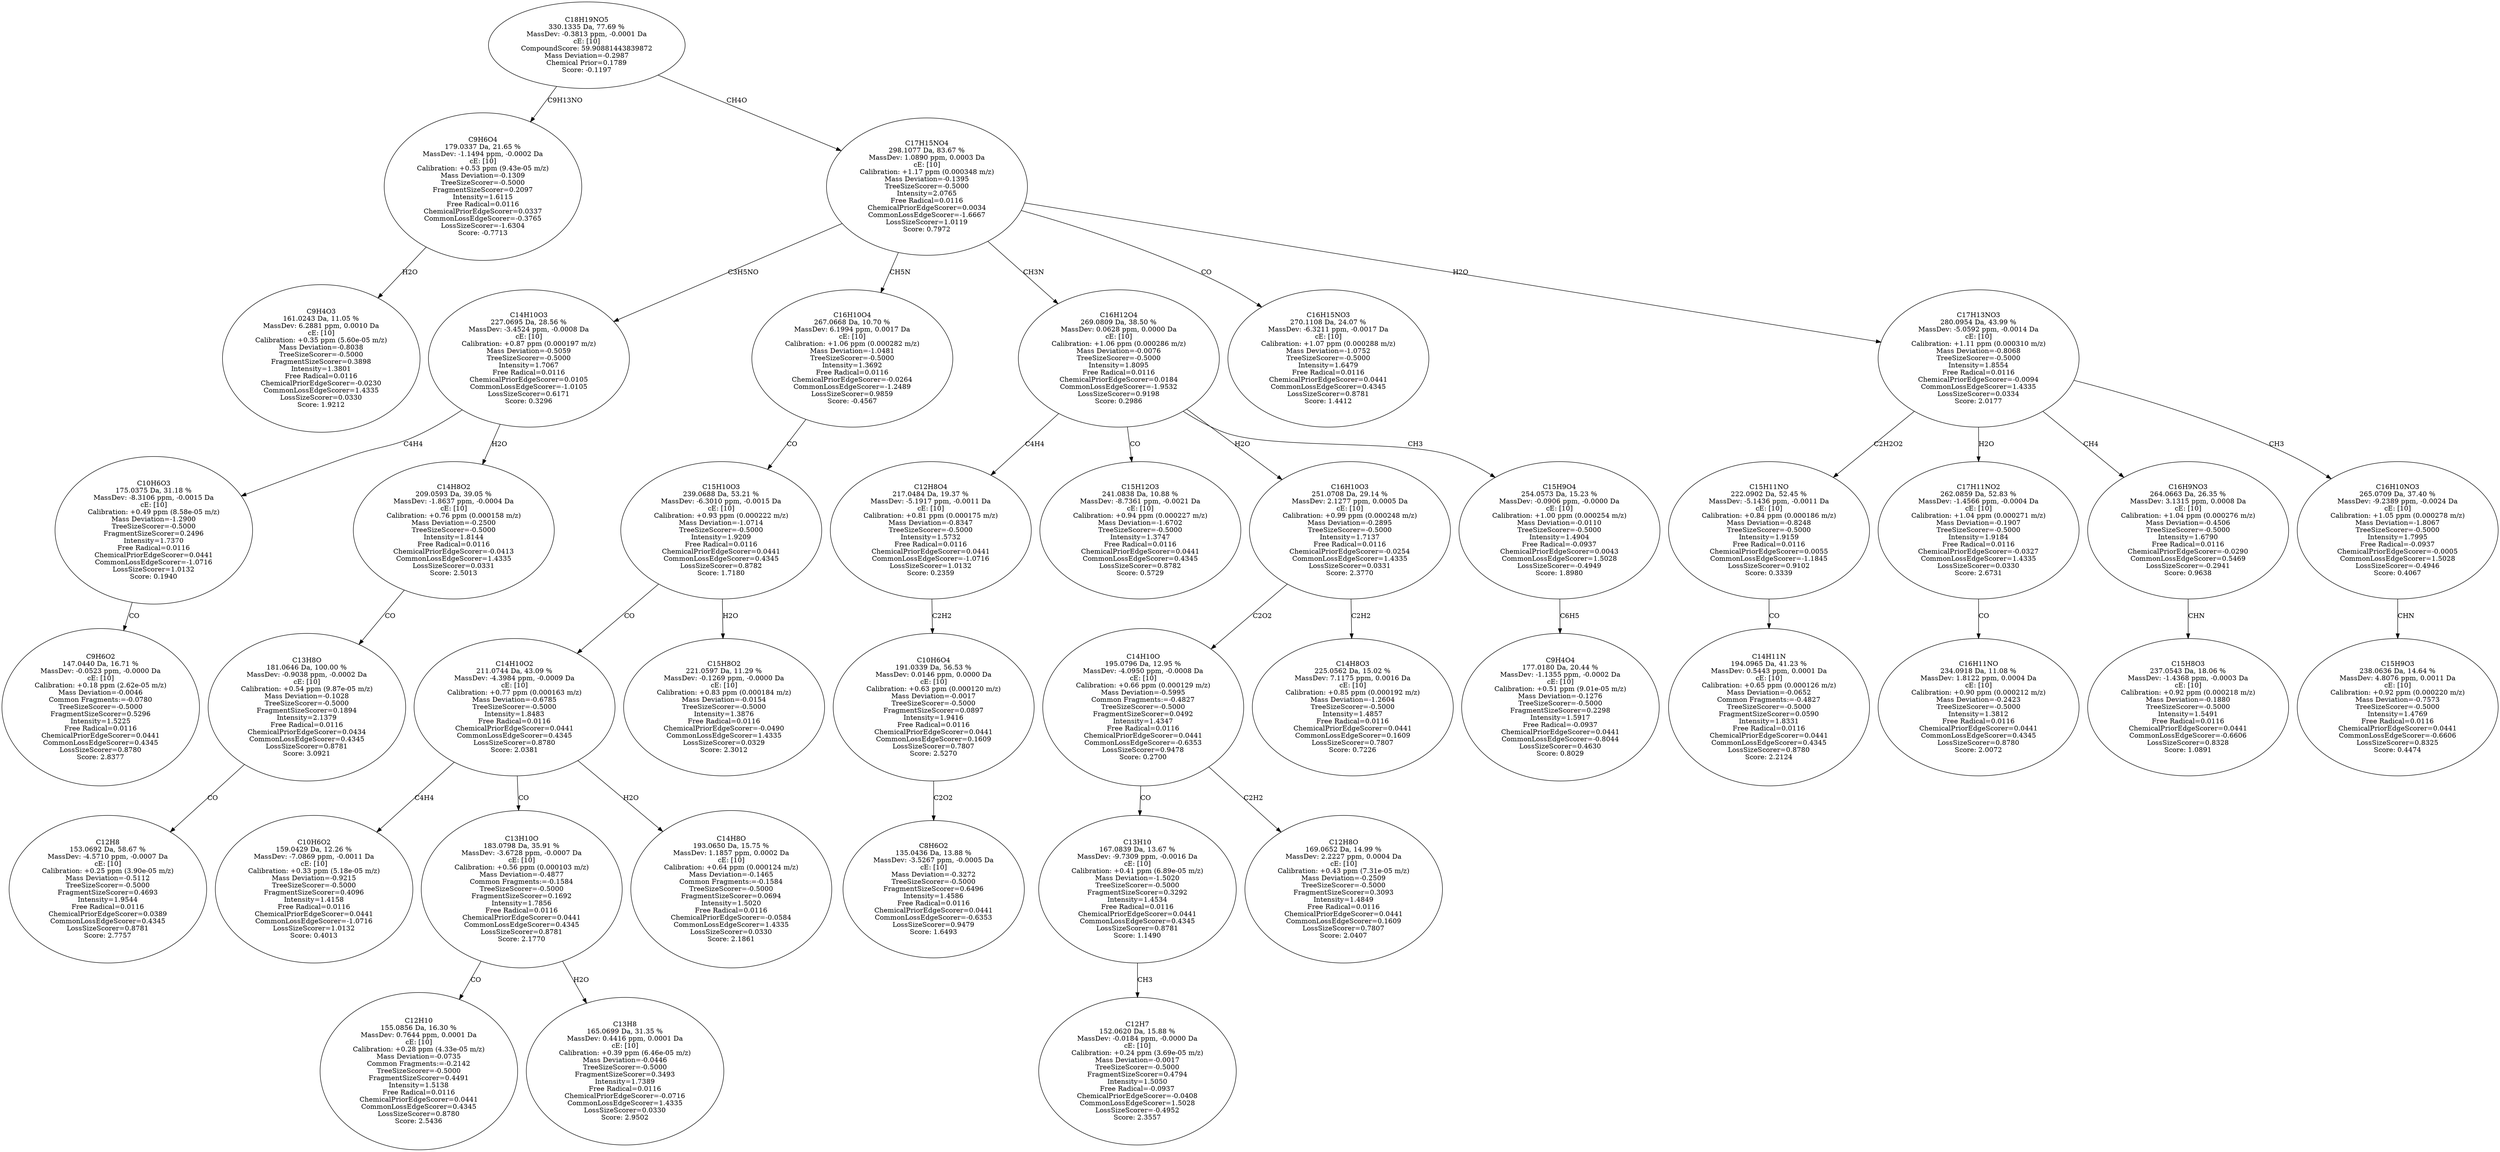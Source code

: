 strict digraph {
v1 [label="C9H4O3\n161.0243 Da, 11.05 %\nMassDev: 6.2881 ppm, 0.0010 Da\ncE: [10]\nCalibration: +0.35 ppm (5.60e-05 m/z)\nMass Deviation=-0.8038\nTreeSizeScorer=-0.5000\nFragmentSizeScorer=0.3898\nIntensity=1.3801\nFree Radical=0.0116\nChemicalPriorEdgeScorer=-0.0230\nCommonLossEdgeScorer=1.4335\nLossSizeScorer=0.0330\nScore: 1.9212"];
v2 [label="C9H6O4\n179.0337 Da, 21.65 %\nMassDev: -1.1494 ppm, -0.0002 Da\ncE: [10]\nCalibration: +0.53 ppm (9.43e-05 m/z)\nMass Deviation=-0.1309\nTreeSizeScorer=-0.5000\nFragmentSizeScorer=0.2097\nIntensity=1.6115\nFree Radical=0.0116\nChemicalPriorEdgeScorer=0.0337\nCommonLossEdgeScorer=-0.3765\nLossSizeScorer=-1.6304\nScore: -0.7713"];
v3 [label="C9H6O2\n147.0440 Da, 16.71 %\nMassDev: -0.0523 ppm, -0.0000 Da\ncE: [10]\nCalibration: +0.18 ppm (2.62e-05 m/z)\nMass Deviation=-0.0046\nCommon Fragments:=-0.0780\nTreeSizeScorer=-0.5000\nFragmentSizeScorer=0.5296\nIntensity=1.5225\nFree Radical=0.0116\nChemicalPriorEdgeScorer=0.0441\nCommonLossEdgeScorer=0.4345\nLossSizeScorer=0.8780\nScore: 2.8377"];
v4 [label="C10H6O3\n175.0375 Da, 31.18 %\nMassDev: -8.3106 ppm, -0.0015 Da\ncE: [10]\nCalibration: +0.49 ppm (8.58e-05 m/z)\nMass Deviation=-1.2900\nTreeSizeScorer=-0.5000\nFragmentSizeScorer=0.2496\nIntensity=1.7370\nFree Radical=0.0116\nChemicalPriorEdgeScorer=0.0441\nCommonLossEdgeScorer=-1.0716\nLossSizeScorer=1.0132\nScore: 0.1940"];
v5 [label="C12H8\n153.0692 Da, 58.67 %\nMassDev: -4.5710 ppm, -0.0007 Da\ncE: [10]\nCalibration: +0.25 ppm (3.90e-05 m/z)\nMass Deviation=-0.5112\nTreeSizeScorer=-0.5000\nFragmentSizeScorer=0.4693\nIntensity=1.9544\nFree Radical=0.0116\nChemicalPriorEdgeScorer=0.0389\nCommonLossEdgeScorer=0.4345\nLossSizeScorer=0.8781\nScore: 2.7757"];
v6 [label="C13H8O\n181.0646 Da, 100.00 %\nMassDev: -0.9038 ppm, -0.0002 Da\ncE: [10]\nCalibration: +0.54 ppm (9.87e-05 m/z)\nMass Deviation=-0.1028\nTreeSizeScorer=-0.5000\nFragmentSizeScorer=0.1894\nIntensity=2.1379\nFree Radical=0.0116\nChemicalPriorEdgeScorer=0.0434\nCommonLossEdgeScorer=0.4345\nLossSizeScorer=0.8781\nScore: 3.0921"];
v7 [label="C14H8O2\n209.0593 Da, 39.05 %\nMassDev: -1.8637 ppm, -0.0004 Da\ncE: [10]\nCalibration: +0.76 ppm (0.000158 m/z)\nMass Deviation=-0.2500\nTreeSizeScorer=-0.5000\nIntensity=1.8144\nFree Radical=0.0116\nChemicalPriorEdgeScorer=-0.0413\nCommonLossEdgeScorer=1.4335\nLossSizeScorer=0.0331\nScore: 2.5013"];
v8 [label="C14H10O3\n227.0695 Da, 28.56 %\nMassDev: -3.4524 ppm, -0.0008 Da\ncE: [10]\nCalibration: +0.87 ppm (0.000197 m/z)\nMass Deviation=-0.5059\nTreeSizeScorer=-0.5000\nIntensity=1.7067\nFree Radical=0.0116\nChemicalPriorEdgeScorer=0.0105\nCommonLossEdgeScorer=-1.0105\nLossSizeScorer=0.6171\nScore: 0.3296"];
v9 [label="C10H6O2\n159.0429 Da, 12.26 %\nMassDev: -7.0869 ppm, -0.0011 Da\ncE: [10]\nCalibration: +0.33 ppm (5.18e-05 m/z)\nMass Deviation=-0.9215\nTreeSizeScorer=-0.5000\nFragmentSizeScorer=0.4096\nIntensity=1.4158\nFree Radical=0.0116\nChemicalPriorEdgeScorer=0.0441\nCommonLossEdgeScorer=-1.0716\nLossSizeScorer=1.0132\nScore: 0.4013"];
v10 [label="C12H10\n155.0856 Da, 16.30 %\nMassDev: 0.7644 ppm, 0.0001 Da\ncE: [10]\nCalibration: +0.28 ppm (4.33e-05 m/z)\nMass Deviation=-0.0735\nCommon Fragments:=-0.2142\nTreeSizeScorer=-0.5000\nFragmentSizeScorer=0.4491\nIntensity=1.5138\nFree Radical=0.0116\nChemicalPriorEdgeScorer=0.0441\nCommonLossEdgeScorer=0.4345\nLossSizeScorer=0.8780\nScore: 2.5436"];
v11 [label="C13H8\n165.0699 Da, 31.35 %\nMassDev: 0.4416 ppm, 0.0001 Da\ncE: [10]\nCalibration: +0.39 ppm (6.46e-05 m/z)\nMass Deviation=-0.0446\nTreeSizeScorer=-0.5000\nFragmentSizeScorer=0.3493\nIntensity=1.7389\nFree Radical=0.0116\nChemicalPriorEdgeScorer=-0.0716\nCommonLossEdgeScorer=1.4335\nLossSizeScorer=0.0330\nScore: 2.9502"];
v12 [label="C13H10O\n183.0798 Da, 35.91 %\nMassDev: -3.6728 ppm, -0.0007 Da\ncE: [10]\nCalibration: +0.56 ppm (0.000103 m/z)\nMass Deviation=-0.4877\nCommon Fragments:=-0.1584\nTreeSizeScorer=-0.5000\nFragmentSizeScorer=0.1692\nIntensity=1.7856\nFree Radical=0.0116\nChemicalPriorEdgeScorer=0.0441\nCommonLossEdgeScorer=0.4345\nLossSizeScorer=0.8781\nScore: 2.1770"];
v13 [label="C14H8O\n193.0650 Da, 15.75 %\nMassDev: 1.1857 ppm, 0.0002 Da\ncE: [10]\nCalibration: +0.64 ppm (0.000124 m/z)\nMass Deviation=-0.1465\nCommon Fragments:=-0.1584\nTreeSizeScorer=-0.5000\nFragmentSizeScorer=0.0694\nIntensity=1.5020\nFree Radical=0.0116\nChemicalPriorEdgeScorer=-0.0584\nCommonLossEdgeScorer=1.4335\nLossSizeScorer=0.0330\nScore: 2.1861"];
v14 [label="C14H10O2\n211.0744 Da, 43.09 %\nMassDev: -4.3984 ppm, -0.0009 Da\ncE: [10]\nCalibration: +0.77 ppm (0.000163 m/z)\nMass Deviation=-0.6785\nTreeSizeScorer=-0.5000\nIntensity=1.8483\nFree Radical=0.0116\nChemicalPriorEdgeScorer=0.0441\nCommonLossEdgeScorer=0.4345\nLossSizeScorer=0.8780\nScore: 2.0381"];
v15 [label="C15H8O2\n221.0597 Da, 11.29 %\nMassDev: -0.1269 ppm, -0.0000 Da\ncE: [10]\nCalibration: +0.83 ppm (0.000184 m/z)\nMass Deviation=-0.0154\nTreeSizeScorer=-0.5000\nIntensity=1.3876\nFree Radical=0.0116\nChemicalPriorEdgeScorer=-0.0490\nCommonLossEdgeScorer=1.4335\nLossSizeScorer=0.0329\nScore: 2.3012"];
v16 [label="C15H10O3\n239.0688 Da, 53.21 %\nMassDev: -6.3010 ppm, -0.0015 Da\ncE: [10]\nCalibration: +0.93 ppm (0.000222 m/z)\nMass Deviation=-1.0714\nTreeSizeScorer=-0.5000\nIntensity=1.9209\nFree Radical=0.0116\nChemicalPriorEdgeScorer=0.0441\nCommonLossEdgeScorer=0.4345\nLossSizeScorer=0.8782\nScore: 1.7180"];
v17 [label="C16H10O4\n267.0668 Da, 10.70 %\nMassDev: 6.1994 ppm, 0.0017 Da\ncE: [10]\nCalibration: +1.06 ppm (0.000282 m/z)\nMass Deviation=-1.0481\nTreeSizeScorer=-0.5000\nIntensity=1.3692\nFree Radical=0.0116\nChemicalPriorEdgeScorer=-0.0264\nCommonLossEdgeScorer=-1.2489\nLossSizeScorer=0.9859\nScore: -0.4567"];
v18 [label="C8H6O2\n135.0436 Da, 13.88 %\nMassDev: -3.5267 ppm, -0.0005 Da\ncE: [10]\nMass Deviation=-0.3272\nTreeSizeScorer=-0.5000\nFragmentSizeScorer=0.6496\nIntensity=1.4586\nFree Radical=0.0116\nChemicalPriorEdgeScorer=0.0441\nCommonLossEdgeScorer=-0.6353\nLossSizeScorer=0.9479\nScore: 1.6493"];
v19 [label="C10H6O4\n191.0339 Da, 56.53 %\nMassDev: 0.0146 ppm, 0.0000 Da\ncE: [10]\nCalibration: +0.63 ppm (0.000120 m/z)\nMass Deviation=-0.0017\nTreeSizeScorer=-0.5000\nFragmentSizeScorer=0.0897\nIntensity=1.9416\nFree Radical=0.0116\nChemicalPriorEdgeScorer=0.0441\nCommonLossEdgeScorer=0.1609\nLossSizeScorer=0.7807\nScore: 2.5270"];
v20 [label="C12H8O4\n217.0484 Da, 19.37 %\nMassDev: -5.1917 ppm, -0.0011 Da\ncE: [10]\nCalibration: +0.81 ppm (0.000175 m/z)\nMass Deviation=-0.8347\nTreeSizeScorer=-0.5000\nIntensity=1.5732\nFree Radical=0.0116\nChemicalPriorEdgeScorer=0.0441\nCommonLossEdgeScorer=-1.0716\nLossSizeScorer=1.0132\nScore: 0.2359"];
v21 [label="C15H12O3\n241.0838 Da, 10.88 %\nMassDev: -8.7361 ppm, -0.0021 Da\ncE: [10]\nCalibration: +0.94 ppm (0.000227 m/z)\nMass Deviation=-1.6702\nTreeSizeScorer=-0.5000\nIntensity=1.3747\nFree Radical=0.0116\nChemicalPriorEdgeScorer=0.0441\nCommonLossEdgeScorer=0.4345\nLossSizeScorer=0.8782\nScore: 0.5729"];
v22 [label="C12H7\n152.0620 Da, 15.88 %\nMassDev: -0.0184 ppm, -0.0000 Da\ncE: [10]\nCalibration: +0.24 ppm (3.69e-05 m/z)\nMass Deviation=-0.0017\nTreeSizeScorer=-0.5000\nFragmentSizeScorer=0.4794\nIntensity=1.5050\nFree Radical=-0.0937\nChemicalPriorEdgeScorer=-0.0408\nCommonLossEdgeScorer=1.5028\nLossSizeScorer=-0.4952\nScore: 2.3557"];
v23 [label="C13H10\n167.0839 Da, 13.67 %\nMassDev: -9.7309 ppm, -0.0016 Da\ncE: [10]\nCalibration: +0.41 ppm (6.89e-05 m/z)\nMass Deviation=-1.5020\nTreeSizeScorer=-0.5000\nFragmentSizeScorer=0.3292\nIntensity=1.4534\nFree Radical=0.0116\nChemicalPriorEdgeScorer=0.0441\nCommonLossEdgeScorer=0.4345\nLossSizeScorer=0.8781\nScore: 1.1490"];
v24 [label="C12H8O\n169.0652 Da, 14.99 %\nMassDev: 2.2227 ppm, 0.0004 Da\ncE: [10]\nCalibration: +0.43 ppm (7.31e-05 m/z)\nMass Deviation=-0.2509\nTreeSizeScorer=-0.5000\nFragmentSizeScorer=0.3093\nIntensity=1.4849\nFree Radical=0.0116\nChemicalPriorEdgeScorer=0.0441\nCommonLossEdgeScorer=0.1609\nLossSizeScorer=0.7807\nScore: 2.0407"];
v25 [label="C14H10O\n195.0796 Da, 12.95 %\nMassDev: -4.0950 ppm, -0.0008 Da\ncE: [10]\nCalibration: +0.66 ppm (0.000129 m/z)\nMass Deviation=-0.5995\nCommon Fragments:=-0.4827\nTreeSizeScorer=-0.5000\nFragmentSizeScorer=0.0492\nIntensity=1.4347\nFree Radical=0.0116\nChemicalPriorEdgeScorer=0.0441\nCommonLossEdgeScorer=-0.6353\nLossSizeScorer=0.9478\nScore: 0.2700"];
v26 [label="C14H8O3\n225.0562 Da, 15.02 %\nMassDev: 7.1175 ppm, 0.0016 Da\ncE: [10]\nCalibration: +0.85 ppm (0.000192 m/z)\nMass Deviation=-1.2604\nTreeSizeScorer=-0.5000\nIntensity=1.4857\nFree Radical=0.0116\nChemicalPriorEdgeScorer=0.0441\nCommonLossEdgeScorer=0.1609\nLossSizeScorer=0.7807\nScore: 0.7226"];
v27 [label="C16H10O3\n251.0708 Da, 29.14 %\nMassDev: 2.1277 ppm, 0.0005 Da\ncE: [10]\nCalibration: +0.99 ppm (0.000248 m/z)\nMass Deviation=-0.2895\nTreeSizeScorer=-0.5000\nIntensity=1.7137\nFree Radical=0.0116\nChemicalPriorEdgeScorer=-0.0254\nCommonLossEdgeScorer=1.4335\nLossSizeScorer=0.0331\nScore: 2.3770"];
v28 [label="C9H4O4\n177.0180 Da, 20.44 %\nMassDev: -1.1355 ppm, -0.0002 Da\ncE: [10]\nCalibration: +0.51 ppm (9.01e-05 m/z)\nMass Deviation=-0.1276\nTreeSizeScorer=-0.5000\nFragmentSizeScorer=0.2298\nIntensity=1.5917\nFree Radical=-0.0937\nChemicalPriorEdgeScorer=0.0441\nCommonLossEdgeScorer=-0.8044\nLossSizeScorer=0.4630\nScore: 0.8029"];
v29 [label="C15H9O4\n254.0573 Da, 15.23 %\nMassDev: -0.0906 ppm, -0.0000 Da\ncE: [10]\nCalibration: +1.00 ppm (0.000254 m/z)\nMass Deviation=-0.0110\nTreeSizeScorer=-0.5000\nIntensity=1.4904\nFree Radical=-0.0937\nChemicalPriorEdgeScorer=0.0043\nCommonLossEdgeScorer=1.5028\nLossSizeScorer=-0.4949\nScore: 1.8980"];
v30 [label="C16H12O4\n269.0809 Da, 38.50 %\nMassDev: 0.0628 ppm, 0.0000 Da\ncE: [10]\nCalibration: +1.06 ppm (0.000286 m/z)\nMass Deviation=-0.0076\nTreeSizeScorer=-0.5000\nIntensity=1.8095\nFree Radical=0.0116\nChemicalPriorEdgeScorer=0.0184\nCommonLossEdgeScorer=-1.9532\nLossSizeScorer=0.9198\nScore: 0.2986"];
v31 [label="C16H15NO3\n270.1108 Da, 24.07 %\nMassDev: -6.3211 ppm, -0.0017 Da\ncE: [10]\nCalibration: +1.07 ppm (0.000288 m/z)\nMass Deviation=-1.0752\nTreeSizeScorer=-0.5000\nIntensity=1.6479\nFree Radical=0.0116\nChemicalPriorEdgeScorer=0.0441\nCommonLossEdgeScorer=0.4345\nLossSizeScorer=0.8781\nScore: 1.4412"];
v32 [label="C14H11N\n194.0965 Da, 41.23 %\nMassDev: 0.5443 ppm, 0.0001 Da\ncE: [10]\nCalibration: +0.65 ppm (0.000126 m/z)\nMass Deviation=-0.0652\nCommon Fragments:=-0.4827\nTreeSizeScorer=-0.5000\nFragmentSizeScorer=0.0590\nIntensity=1.8331\nFree Radical=0.0116\nChemicalPriorEdgeScorer=0.0441\nCommonLossEdgeScorer=0.4345\nLossSizeScorer=0.8780\nScore: 2.2124"];
v33 [label="C15H11NO\n222.0902 Da, 52.45 %\nMassDev: -5.1436 ppm, -0.0011 Da\ncE: [10]\nCalibration: +0.84 ppm (0.000186 m/z)\nMass Deviation=-0.8248\nTreeSizeScorer=-0.5000\nIntensity=1.9159\nFree Radical=0.0116\nChemicalPriorEdgeScorer=0.0055\nCommonLossEdgeScorer=-1.1845\nLossSizeScorer=0.9102\nScore: 0.3339"];
v34 [label="C16H11NO\n234.0918 Da, 11.08 %\nMassDev: 1.8122 ppm, 0.0004 Da\ncE: [10]\nCalibration: +0.90 ppm (0.000212 m/z)\nMass Deviation=-0.2423\nTreeSizeScorer=-0.5000\nIntensity=1.3812\nFree Radical=0.0116\nChemicalPriorEdgeScorer=0.0441\nCommonLossEdgeScorer=0.4345\nLossSizeScorer=0.8780\nScore: 2.0072"];
v35 [label="C17H11NO2\n262.0859 Da, 52.83 %\nMassDev: -1.4566 ppm, -0.0004 Da\ncE: [10]\nCalibration: +1.04 ppm (0.000271 m/z)\nMass Deviation=-0.1907\nTreeSizeScorer=-0.5000\nIntensity=1.9184\nFree Radical=0.0116\nChemicalPriorEdgeScorer=-0.0327\nCommonLossEdgeScorer=1.4335\nLossSizeScorer=0.0330\nScore: 2.6731"];
v36 [label="C15H8O3\n237.0543 Da, 18.06 %\nMassDev: -1.4368 ppm, -0.0003 Da\ncE: [10]\nCalibration: +0.92 ppm (0.000218 m/z)\nMass Deviation=-0.1880\nTreeSizeScorer=-0.5000\nIntensity=1.5491\nFree Radical=0.0116\nChemicalPriorEdgeScorer=0.0441\nCommonLossEdgeScorer=-0.6606\nLossSizeScorer=0.8328\nScore: 1.0891"];
v37 [label="C16H9NO3\n264.0663 Da, 26.35 %\nMassDev: 3.1315 ppm, 0.0008 Da\ncE: [10]\nCalibration: +1.04 ppm (0.000276 m/z)\nMass Deviation=-0.4506\nTreeSizeScorer=-0.5000\nIntensity=1.6790\nFree Radical=0.0116\nChemicalPriorEdgeScorer=-0.0290\nCommonLossEdgeScorer=0.5469\nLossSizeScorer=-0.2941\nScore: 0.9638"];
v38 [label="C15H9O3\n238.0636 Da, 14.64 %\nMassDev: 4.8076 ppm, 0.0011 Da\ncE: [10]\nCalibration: +0.92 ppm (0.000220 m/z)\nMass Deviation=-0.7573\nTreeSizeScorer=-0.5000\nIntensity=1.4769\nFree Radical=0.0116\nChemicalPriorEdgeScorer=0.0441\nCommonLossEdgeScorer=-0.6606\nLossSizeScorer=0.8325\nScore: 0.4474"];
v39 [label="C16H10NO3\n265.0709 Da, 37.40 %\nMassDev: -9.2389 ppm, -0.0024 Da\ncE: [10]\nCalibration: +1.05 ppm (0.000278 m/z)\nMass Deviation=-1.8067\nTreeSizeScorer=-0.5000\nIntensity=1.7995\nFree Radical=-0.0937\nChemicalPriorEdgeScorer=-0.0005\nCommonLossEdgeScorer=1.5028\nLossSizeScorer=-0.4946\nScore: 0.4067"];
v40 [label="C17H13NO3\n280.0954 Da, 43.99 %\nMassDev: -5.0592 ppm, -0.0014 Da\ncE: [10]\nCalibration: +1.11 ppm (0.000310 m/z)\nMass Deviation=-0.8068\nTreeSizeScorer=-0.5000\nIntensity=1.8554\nFree Radical=0.0116\nChemicalPriorEdgeScorer=-0.0094\nCommonLossEdgeScorer=1.4335\nLossSizeScorer=0.0334\nScore: 2.0177"];
v41 [label="C17H15NO4\n298.1077 Da, 83.67 %\nMassDev: 1.0890 ppm, 0.0003 Da\ncE: [10]\nCalibration: +1.17 ppm (0.000348 m/z)\nMass Deviation=-0.1395\nTreeSizeScorer=-0.5000\nIntensity=2.0765\nFree Radical=0.0116\nChemicalPriorEdgeScorer=0.0034\nCommonLossEdgeScorer=-1.6667\nLossSizeScorer=1.0119\nScore: 0.7972"];
v42 [label="C18H19NO5\n330.1335 Da, 77.69 %\nMassDev: -0.3813 ppm, -0.0001 Da\ncE: [10]\nCompoundScore: 59.90881443839872\nMass Deviation=-0.2987\nChemical Prior=0.1789\nScore: -0.1197"];
v2 -> v1 [label="H2O"];
v42 -> v2 [label="C9H13NO"];
v4 -> v3 [label="CO"];
v8 -> v4 [label="C4H4"];
v6 -> v5 [label="CO"];
v7 -> v6 [label="CO"];
v8 -> v7 [label="H2O"];
v41 -> v8 [label="C3H5NO"];
v14 -> v9 [label="C4H4"];
v12 -> v10 [label="CO"];
v12 -> v11 [label="H2O"];
v14 -> v12 [label="CO"];
v14 -> v13 [label="H2O"];
v16 -> v14 [label="CO"];
v16 -> v15 [label="H2O"];
v17 -> v16 [label="CO"];
v41 -> v17 [label="CH5N"];
v19 -> v18 [label="C2O2"];
v20 -> v19 [label="C2H2"];
v30 -> v20 [label="C4H4"];
v30 -> v21 [label="CO"];
v23 -> v22 [label="CH3"];
v25 -> v23 [label="CO"];
v25 -> v24 [label="C2H2"];
v27 -> v25 [label="C2O2"];
v27 -> v26 [label="C2H2"];
v30 -> v27 [label="H2O"];
v29 -> v28 [label="C6H5"];
v30 -> v29 [label="CH3"];
v41 -> v30 [label="CH3N"];
v41 -> v31 [label="CO"];
v33 -> v32 [label="CO"];
v40 -> v33 [label="C2H2O2"];
v35 -> v34 [label="CO"];
v40 -> v35 [label="H2O"];
v37 -> v36 [label="CHN"];
v40 -> v37 [label="CH4"];
v39 -> v38 [label="CHN"];
v40 -> v39 [label="CH3"];
v41 -> v40 [label="H2O"];
v42 -> v41 [label="CH4O"];
}